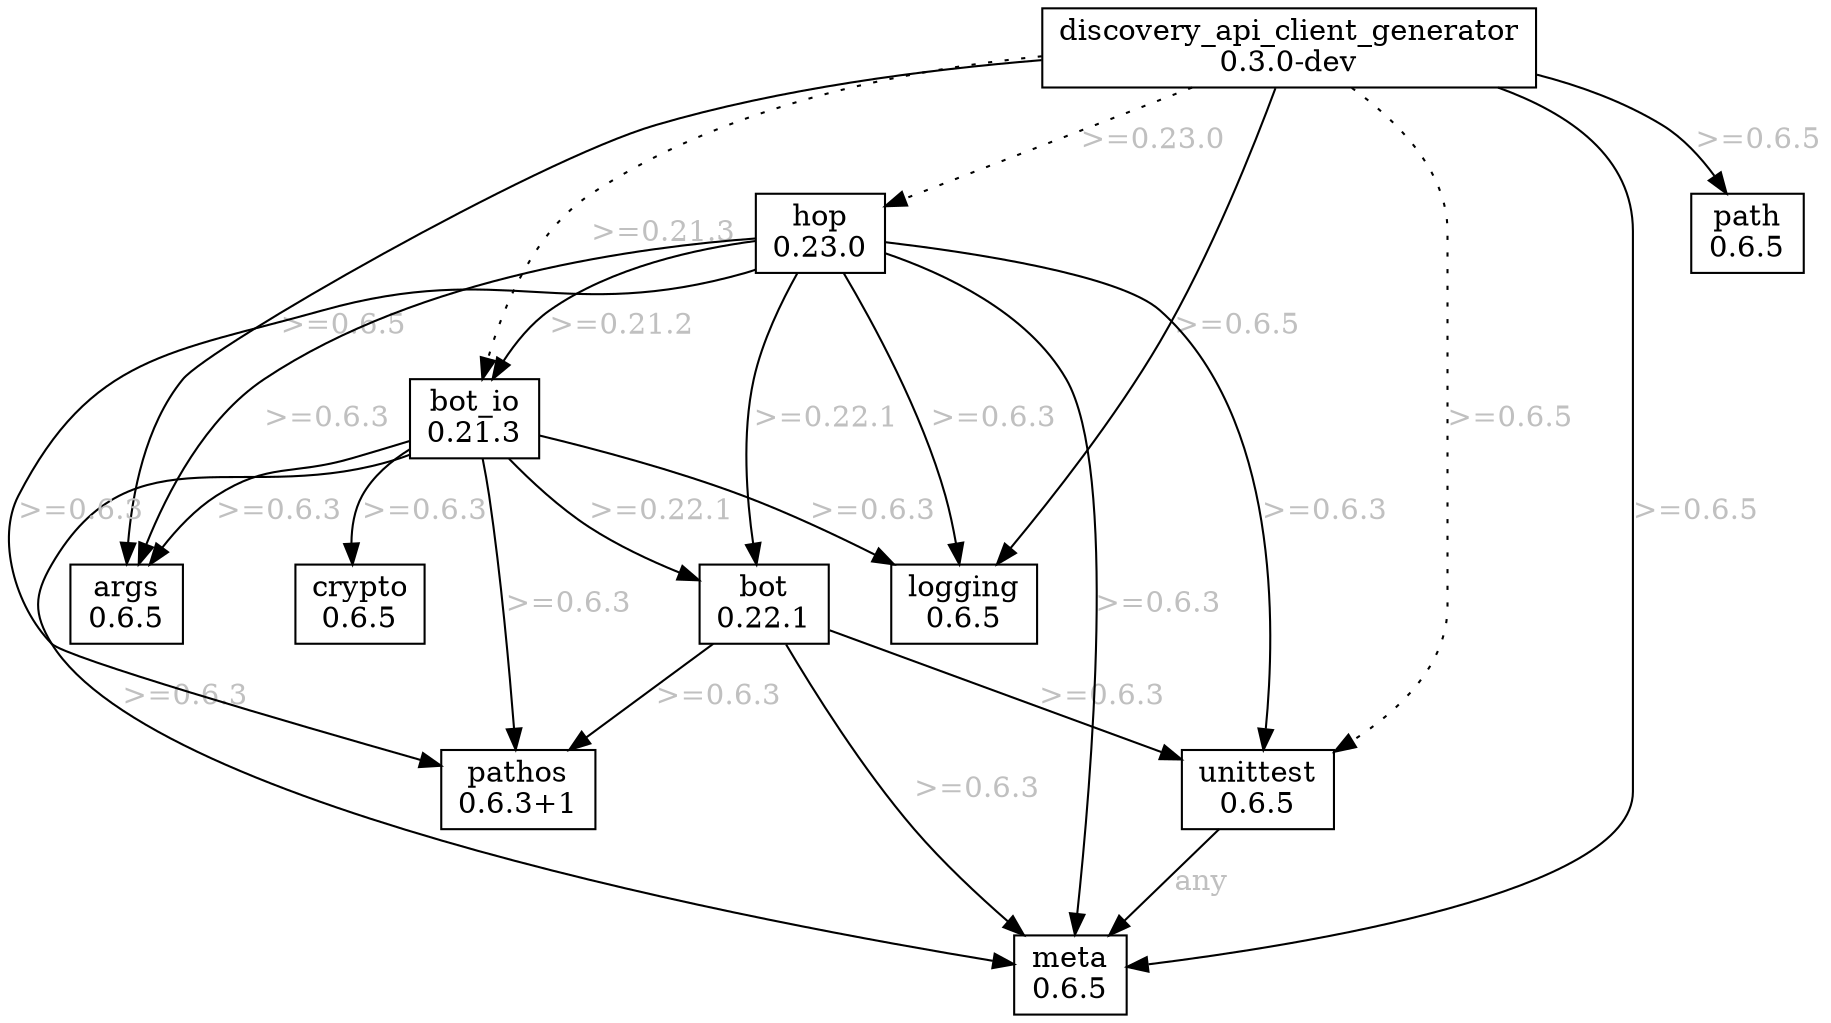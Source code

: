 digraph G {

  args [label="args
0.6.5",shape=box]

  bot [label="bot
0.22.1",shape=box]
  bot -> meta [label=">=0.6.3",fontcolor=gray]
  bot -> pathos [label=">=0.6.3",fontcolor=gray]
  bot -> unittest [label=">=0.6.3",fontcolor=gray]

  bot_io [label="bot_io
0.21.3",shape=box]
  bot_io -> args [label=">=0.6.3",fontcolor=gray]
  bot_io -> bot [label=">=0.22.1",fontcolor=gray]
  bot_io -> crypto [label=">=0.6.3",fontcolor=gray]
  bot_io -> logging [label=">=0.6.3",fontcolor=gray]
  bot_io -> meta [label=">=0.6.3",fontcolor=gray]
  bot_io -> pathos [label=">=0.6.3",fontcolor=gray]

  crypto [label="crypto
0.6.5",shape=box]

  discovery_api_client_generator [label="discovery_api_client_generator
0.3.0-dev",shape=box]
  discovery_api_client_generator -> args [label=">=0.6.5",fontcolor=gray]
  discovery_api_client_generator -> logging [label=">=0.6.5",fontcolor=gray]
  discovery_api_client_generator -> meta [label=">=0.6.5",fontcolor=gray]
  discovery_api_client_generator -> path [label=">=0.6.5",fontcolor=gray]
  discovery_api_client_generator -> bot_io [label=">=0.21.3",fontcolor=gray,style=dotted]
  discovery_api_client_generator -> hop [label=">=0.23.0",fontcolor=gray,style=dotted]
  discovery_api_client_generator -> unittest [label=">=0.6.5",fontcolor=gray,style=dotted]

  hop [label="hop
0.23.0",shape=box]
  hop -> args [label=">=0.6.3",fontcolor=gray]
  hop -> bot [label=">=0.22.1",fontcolor=gray]
  hop -> bot_io [label=">=0.21.2",fontcolor=gray]
  hop -> logging [label=">=0.6.3",fontcolor=gray]
  hop -> meta [label=">=0.6.3",fontcolor=gray]
  hop -> pathos [label=">=0.6.3",fontcolor=gray]
  hop -> unittest [label=">=0.6.3",fontcolor=gray]

  logging [label="logging
0.6.5",shape=box]

  meta [label="meta
0.6.5",shape=box]

  path [label="path
0.6.5",shape=box]

  pathos [label="pathos
0.6.3+1",shape=box]

  unittest [label="unittest
0.6.5",shape=box]
  unittest -> meta [label="any",fontcolor=gray]
}

